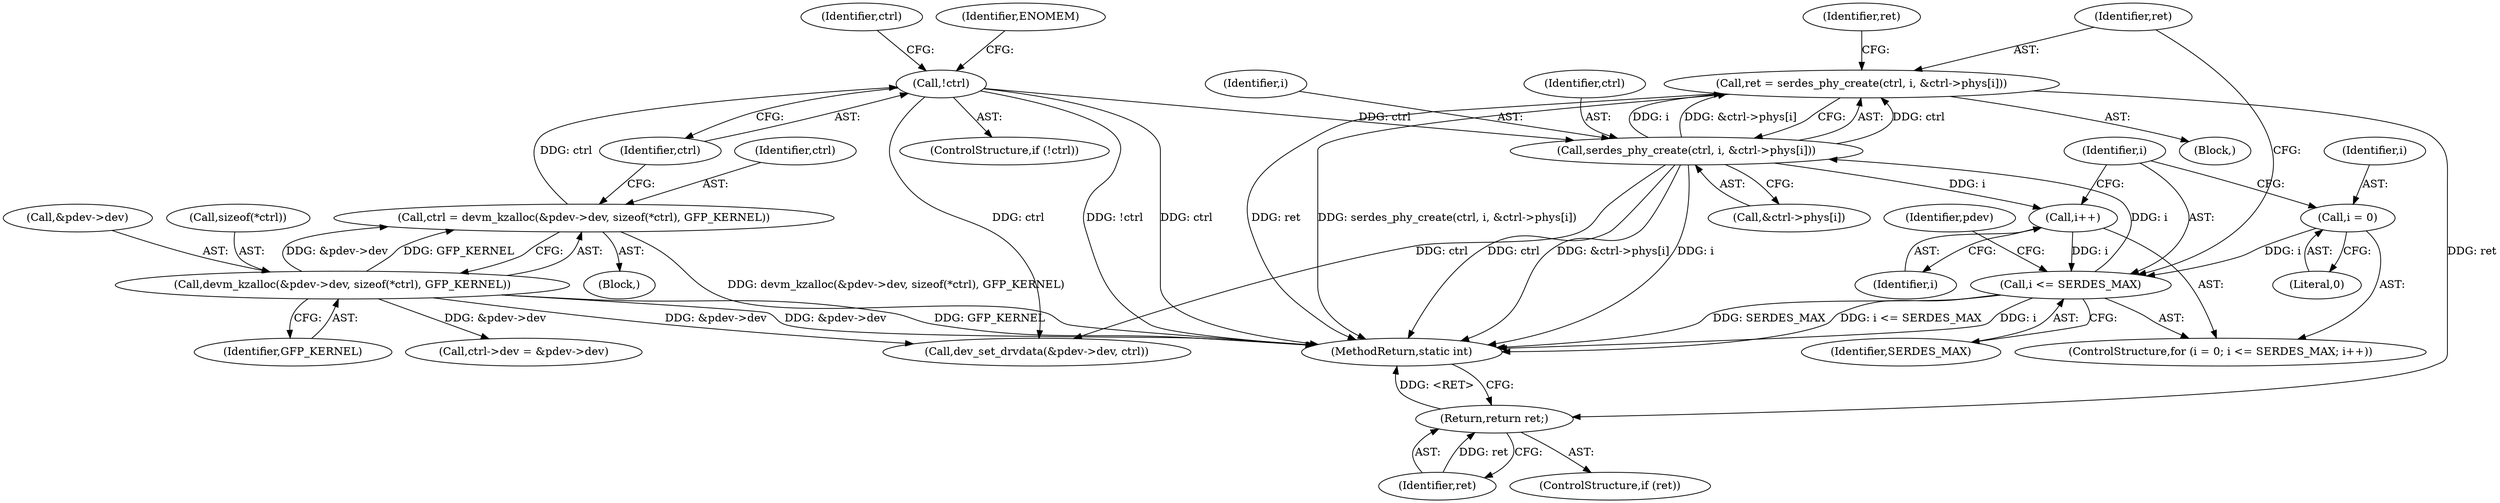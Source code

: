 digraph "1_linux_6acb47d1a318e5b3b7115354ebc4ea060c59d3a1@API" {
"1000164" [label="(Call,ret = serdes_phy_create(ctrl, i, &ctrl->phys[i]))"];
"1000166" [label="(Call,serdes_phy_create(ctrl, i, &ctrl->phys[i]))"];
"1000119" [label="(Call,!ctrl)"];
"1000107" [label="(Call,ctrl = devm_kzalloc(&pdev->dev, sizeof(*ctrl), GFP_KERNEL))"];
"1000109" [label="(Call,devm_kzalloc(&pdev->dev, sizeof(*ctrl), GFP_KERNEL))"];
"1000158" [label="(Call,i <= SERDES_MAX)"];
"1000155" [label="(Call,i = 0)"];
"1000161" [label="(Call,i++)"];
"1000177" [label="(Return,return ret;)"];
"1000165" [label="(Identifier,ret)"];
"1000177" [label="(Return,return ret;)"];
"1000164" [label="(Call,ret = serdes_phy_create(ctrl, i, &ctrl->phys[i]))"];
"1000176" [label="(Identifier,ret)"];
"1000195" [label="(MethodReturn,static int)"];
"1000169" [label="(Call,&ctrl->phys[i])"];
"1000179" [label="(Call,dev_set_drvdata(&pdev->dev, ctrl))"];
"1000114" [label="(Call,sizeof(*ctrl))"];
"1000126" [label="(Identifier,ctrl)"];
"1000166" [label="(Call,serdes_phy_create(ctrl, i, &ctrl->phys[i]))"];
"1000118" [label="(ControlStructure,if (!ctrl))"];
"1000160" [label="(Identifier,SERDES_MAX)"];
"1000107" [label="(Call,ctrl = devm_kzalloc(&pdev->dev, sizeof(*ctrl), GFP_KERNEL))"];
"1000108" [label="(Identifier,ctrl)"];
"1000158" [label="(Call,i <= SERDES_MAX)"];
"1000154" [label="(ControlStructure,for (i = 0; i <= SERDES_MAX; i++))"];
"1000109" [label="(Call,devm_kzalloc(&pdev->dev, sizeof(*ctrl), GFP_KERNEL))"];
"1000110" [label="(Call,&pdev->dev)"];
"1000178" [label="(Identifier,ret)"];
"1000182" [label="(Identifier,pdev)"];
"1000167" [label="(Identifier,ctrl)"];
"1000162" [label="(Identifier,i)"];
"1000155" [label="(Call,i = 0)"];
"1000123" [label="(Identifier,ENOMEM)"];
"1000102" [label="(Block,)"];
"1000161" [label="(Call,i++)"];
"1000157" [label="(Literal,0)"];
"1000156" [label="(Identifier,i)"];
"1000175" [label="(ControlStructure,if (ret))"];
"1000168" [label="(Identifier,i)"];
"1000120" [label="(Identifier,ctrl)"];
"1000117" [label="(Identifier,GFP_KERNEL)"];
"1000124" [label="(Call,ctrl->dev = &pdev->dev)"];
"1000159" [label="(Identifier,i)"];
"1000119" [label="(Call,!ctrl)"];
"1000163" [label="(Block,)"];
"1000164" -> "1000163"  [label="AST: "];
"1000164" -> "1000166"  [label="CFG: "];
"1000165" -> "1000164"  [label="AST: "];
"1000166" -> "1000164"  [label="AST: "];
"1000176" -> "1000164"  [label="CFG: "];
"1000164" -> "1000195"  [label="DDG: serdes_phy_create(ctrl, i, &ctrl->phys[i])"];
"1000164" -> "1000195"  [label="DDG: ret"];
"1000166" -> "1000164"  [label="DDG: ctrl"];
"1000166" -> "1000164"  [label="DDG: i"];
"1000166" -> "1000164"  [label="DDG: &ctrl->phys[i]"];
"1000164" -> "1000177"  [label="DDG: ret"];
"1000166" -> "1000169"  [label="CFG: "];
"1000167" -> "1000166"  [label="AST: "];
"1000168" -> "1000166"  [label="AST: "];
"1000169" -> "1000166"  [label="AST: "];
"1000166" -> "1000195"  [label="DDG: &ctrl->phys[i]"];
"1000166" -> "1000195"  [label="DDG: i"];
"1000166" -> "1000195"  [label="DDG: ctrl"];
"1000166" -> "1000161"  [label="DDG: i"];
"1000119" -> "1000166"  [label="DDG: ctrl"];
"1000158" -> "1000166"  [label="DDG: i"];
"1000166" -> "1000179"  [label="DDG: ctrl"];
"1000119" -> "1000118"  [label="AST: "];
"1000119" -> "1000120"  [label="CFG: "];
"1000120" -> "1000119"  [label="AST: "];
"1000123" -> "1000119"  [label="CFG: "];
"1000126" -> "1000119"  [label="CFG: "];
"1000119" -> "1000195"  [label="DDG: !ctrl"];
"1000119" -> "1000195"  [label="DDG: ctrl"];
"1000107" -> "1000119"  [label="DDG: ctrl"];
"1000119" -> "1000179"  [label="DDG: ctrl"];
"1000107" -> "1000102"  [label="AST: "];
"1000107" -> "1000109"  [label="CFG: "];
"1000108" -> "1000107"  [label="AST: "];
"1000109" -> "1000107"  [label="AST: "];
"1000120" -> "1000107"  [label="CFG: "];
"1000107" -> "1000195"  [label="DDG: devm_kzalloc(&pdev->dev, sizeof(*ctrl), GFP_KERNEL)"];
"1000109" -> "1000107"  [label="DDG: &pdev->dev"];
"1000109" -> "1000107"  [label="DDG: GFP_KERNEL"];
"1000109" -> "1000117"  [label="CFG: "];
"1000110" -> "1000109"  [label="AST: "];
"1000114" -> "1000109"  [label="AST: "];
"1000117" -> "1000109"  [label="AST: "];
"1000109" -> "1000195"  [label="DDG: GFP_KERNEL"];
"1000109" -> "1000195"  [label="DDG: &pdev->dev"];
"1000109" -> "1000124"  [label="DDG: &pdev->dev"];
"1000109" -> "1000179"  [label="DDG: &pdev->dev"];
"1000158" -> "1000154"  [label="AST: "];
"1000158" -> "1000160"  [label="CFG: "];
"1000159" -> "1000158"  [label="AST: "];
"1000160" -> "1000158"  [label="AST: "];
"1000165" -> "1000158"  [label="CFG: "];
"1000182" -> "1000158"  [label="CFG: "];
"1000158" -> "1000195"  [label="DDG: i"];
"1000158" -> "1000195"  [label="DDG: SERDES_MAX"];
"1000158" -> "1000195"  [label="DDG: i <= SERDES_MAX"];
"1000155" -> "1000158"  [label="DDG: i"];
"1000161" -> "1000158"  [label="DDG: i"];
"1000155" -> "1000154"  [label="AST: "];
"1000155" -> "1000157"  [label="CFG: "];
"1000156" -> "1000155"  [label="AST: "];
"1000157" -> "1000155"  [label="AST: "];
"1000159" -> "1000155"  [label="CFG: "];
"1000161" -> "1000154"  [label="AST: "];
"1000161" -> "1000162"  [label="CFG: "];
"1000162" -> "1000161"  [label="AST: "];
"1000159" -> "1000161"  [label="CFG: "];
"1000177" -> "1000175"  [label="AST: "];
"1000177" -> "1000178"  [label="CFG: "];
"1000178" -> "1000177"  [label="AST: "];
"1000195" -> "1000177"  [label="CFG: "];
"1000177" -> "1000195"  [label="DDG: <RET>"];
"1000178" -> "1000177"  [label="DDG: ret"];
}
